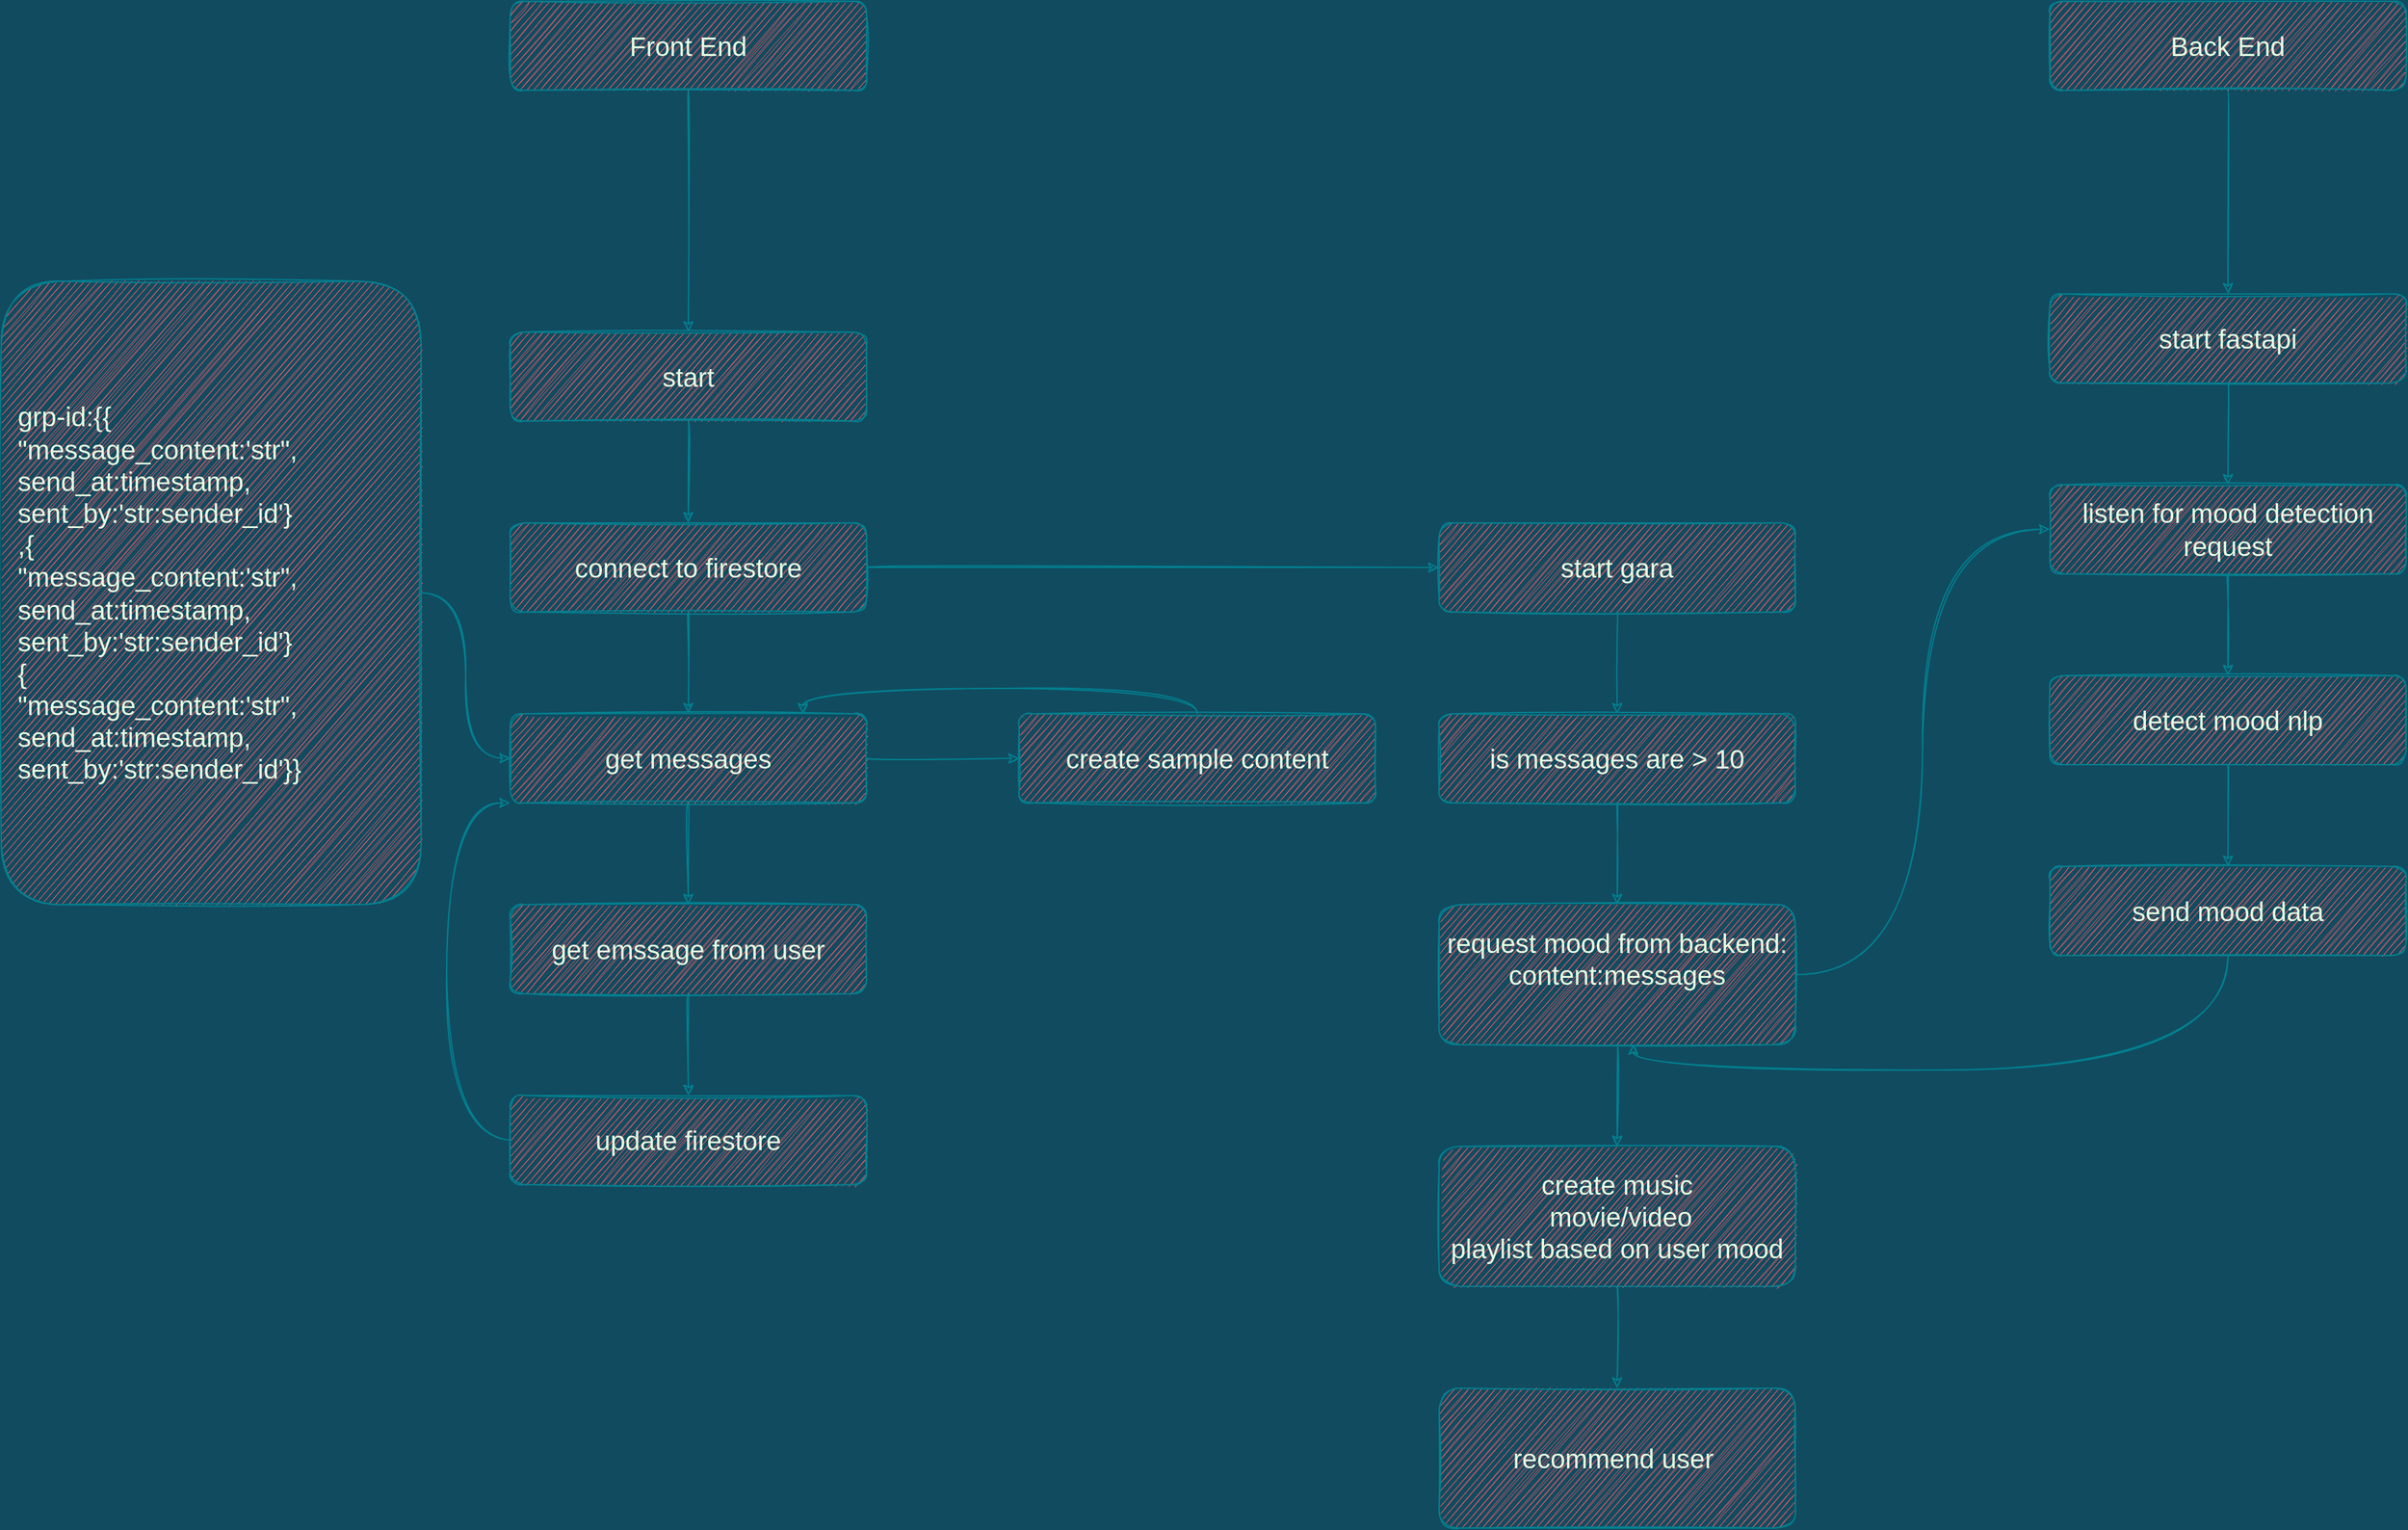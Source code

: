 <mxfile version="20.0.4" type="github"><diagram id="nN0Swq2ksGlFI2iZUP4y" name="Page-1"><mxGraphModel dx="3116" dy="1374" grid="1" gridSize="10" guides="1" tooltips="1" connect="1" arrows="1" fold="1" page="1" pageScale="1" pageWidth="827" pageHeight="1169" background="#114B5F" math="0" shadow="0"><root><mxCell id="0"/><mxCell id="1" parent="0"/><mxCell id="gckpZ5FgwhUe-m_vEh09-6" value="" style="edgeStyle=orthogonalEdgeStyle;rounded=1;orthogonalLoop=1;jettySize=auto;html=1;fontSize=21;sketch=1;curved=1;labelBackgroundColor=#114B5F;strokeColor=#028090;fontColor=#E4FDE1;" parent="1" source="gckpZ5FgwhUe-m_vEh09-3" target="gckpZ5FgwhUe-m_vEh09-5" edge="1"><mxGeometry relative="1" as="geometry"/></mxCell><mxCell id="gckpZ5FgwhUe-m_vEh09-3" value="Front End" style="rounded=1;whiteSpace=wrap;html=1;fontSize=21;sketch=1;fillColor=#F45B69;strokeColor=#028090;fontColor=#E4FDE1;" parent="1" vertex="1"><mxGeometry x="240" y="390" width="280" height="70" as="geometry"/></mxCell><mxCell id="gckpZ5FgwhUe-m_vEh09-29" value="" style="edgeStyle=orthogonalEdgeStyle;rounded=1;orthogonalLoop=1;jettySize=auto;html=1;fontSize=21;sketch=1;curved=1;labelBackgroundColor=#114B5F;strokeColor=#028090;fontColor=#E4FDE1;" parent="1" source="gckpZ5FgwhUe-m_vEh09-4" target="gckpZ5FgwhUe-m_vEh09-28" edge="1"><mxGeometry relative="1" as="geometry"/></mxCell><mxCell id="gckpZ5FgwhUe-m_vEh09-4" value="Back End" style="rounded=1;whiteSpace=wrap;html=1;fontSize=21;sketch=1;fillColor=#F45B69;strokeColor=#028090;fontColor=#E4FDE1;" parent="1" vertex="1"><mxGeometry x="1450" y="390" width="280" height="70" as="geometry"/></mxCell><mxCell id="gckpZ5FgwhUe-m_vEh09-8" value="" style="edgeStyle=orthogonalEdgeStyle;rounded=1;orthogonalLoop=1;jettySize=auto;html=1;fontSize=21;sketch=1;curved=1;labelBackgroundColor=#114B5F;strokeColor=#028090;fontColor=#E4FDE1;" parent="1" source="gckpZ5FgwhUe-m_vEh09-5" target="gckpZ5FgwhUe-m_vEh09-7" edge="1"><mxGeometry relative="1" as="geometry"/></mxCell><mxCell id="gckpZ5FgwhUe-m_vEh09-5" value="start" style="rounded=1;whiteSpace=wrap;html=1;fontSize=21;sketch=1;fillColor=#F45B69;strokeColor=#028090;fontColor=#E4FDE1;" parent="1" vertex="1"><mxGeometry x="240" y="650" width="280" height="70" as="geometry"/></mxCell><mxCell id="gckpZ5FgwhUe-m_vEh09-10" value="" style="edgeStyle=orthogonalEdgeStyle;rounded=1;orthogonalLoop=1;jettySize=auto;html=1;fontSize=21;sketch=1;curved=1;labelBackgroundColor=#114B5F;strokeColor=#028090;fontColor=#E4FDE1;" parent="1" source="gckpZ5FgwhUe-m_vEh09-7" target="gckpZ5FgwhUe-m_vEh09-9" edge="1"><mxGeometry relative="1" as="geometry"/></mxCell><mxCell id="gckpZ5FgwhUe-m_vEh09-23" value="" style="edgeStyle=orthogonalEdgeStyle;rounded=1;orthogonalLoop=1;jettySize=auto;html=1;fontSize=21;sketch=1;curved=1;labelBackgroundColor=#114B5F;strokeColor=#028090;fontColor=#E4FDE1;" parent="1" source="gckpZ5FgwhUe-m_vEh09-7" target="gckpZ5FgwhUe-m_vEh09-22" edge="1"><mxGeometry relative="1" as="geometry"/></mxCell><mxCell id="gckpZ5FgwhUe-m_vEh09-7" value="connect to firestore" style="rounded=1;whiteSpace=wrap;html=1;fontSize=21;sketch=1;fillColor=#F45B69;strokeColor=#028090;fontColor=#E4FDE1;" parent="1" vertex="1"><mxGeometry x="240" y="800" width="280" height="70" as="geometry"/></mxCell><mxCell id="gckpZ5FgwhUe-m_vEh09-15" value="" style="edgeStyle=orthogonalEdgeStyle;rounded=1;orthogonalLoop=1;jettySize=auto;html=1;fontSize=21;sketch=1;curved=1;labelBackgroundColor=#114B5F;strokeColor=#028090;fontColor=#E4FDE1;" parent="1" source="gckpZ5FgwhUe-m_vEh09-9" target="gckpZ5FgwhUe-m_vEh09-14" edge="1"><mxGeometry relative="1" as="geometry"/></mxCell><mxCell id="gckpZ5FgwhUe-m_vEh09-18" value="" style="edgeStyle=orthogonalEdgeStyle;rounded=1;orthogonalLoop=1;jettySize=auto;html=1;fontSize=21;sketch=1;curved=1;labelBackgroundColor=#114B5F;strokeColor=#028090;fontColor=#E4FDE1;" parent="1" source="gckpZ5FgwhUe-m_vEh09-9" target="gckpZ5FgwhUe-m_vEh09-17" edge="1"><mxGeometry relative="1" as="geometry"/></mxCell><mxCell id="gckpZ5FgwhUe-m_vEh09-9" value="get messages" style="rounded=1;whiteSpace=wrap;html=1;fontSize=21;sketch=1;fillColor=#F45B69;strokeColor=#028090;fontColor=#E4FDE1;" parent="1" vertex="1"><mxGeometry x="240" y="950" width="280" height="70" as="geometry"/></mxCell><mxCell id="gckpZ5FgwhUe-m_vEh09-12" style="edgeStyle=orthogonalEdgeStyle;rounded=1;orthogonalLoop=1;jettySize=auto;html=1;entryX=0;entryY=0.5;entryDx=0;entryDy=0;fontSize=21;sketch=1;curved=1;labelBackgroundColor=#114B5F;strokeColor=#028090;fontColor=#E4FDE1;" parent="1" source="gckpZ5FgwhUe-m_vEh09-11" target="gckpZ5FgwhUe-m_vEh09-9" edge="1"><mxGeometry relative="1" as="geometry"/></mxCell><mxCell id="gckpZ5FgwhUe-m_vEh09-11" value="grp-id:{{&lt;br style=&quot;font-size: 21px;&quot;&gt;&quot;message_content:'str&quot;,&lt;br style=&quot;font-size: 21px;&quot;&gt;send_at:timestamp,&lt;br style=&quot;font-size: 21px;&quot;&gt;sent_by:'str:sender_id'}&lt;br style=&quot;font-size: 21px;&quot;&gt;,{&lt;br style=&quot;font-size: 21px;&quot;&gt;&quot;message_content:'str&quot;,&lt;br style=&quot;font-size: 21px;&quot;&gt;send_at:timestamp,&lt;br style=&quot;font-size: 21px;&quot;&gt;sent_by:'str:sender_id'}&lt;br style=&quot;font-size: 21px;&quot;&gt;{&lt;br style=&quot;font-size: 21px;&quot;&gt;&quot;message_content:'str&quot;,&lt;br style=&quot;font-size: 21px;&quot;&gt;send_at:timestamp,&lt;br style=&quot;font-size: 21px;&quot;&gt;&lt;div style=&quot;font-size: 21px;&quot;&gt;&lt;span style=&quot;background-color: initial; font-size: 21px;&quot;&gt;sent_by:'str:sender_id'}}&lt;/span&gt;&lt;/div&gt;" style="rounded=1;whiteSpace=wrap;html=1;align=left;spacingLeft=11;fontSize=21;sketch=1;fillColor=#F45B69;strokeColor=#028090;fontColor=#E4FDE1;" parent="1" vertex="1"><mxGeometry x="-160" y="610" width="330" height="490" as="geometry"/></mxCell><mxCell id="gckpZ5FgwhUe-m_vEh09-16" style="edgeStyle=orthogonalEdgeStyle;rounded=1;orthogonalLoop=1;jettySize=auto;html=1;entryX=0.821;entryY=0;entryDx=0;entryDy=0;entryPerimeter=0;fontSize=21;sketch=1;curved=1;labelBackgroundColor=#114B5F;strokeColor=#028090;fontColor=#E4FDE1;" parent="1" source="gckpZ5FgwhUe-m_vEh09-14" target="gckpZ5FgwhUe-m_vEh09-9" edge="1"><mxGeometry relative="1" as="geometry"><Array as="points"><mxPoint x="780" y="930"/><mxPoint x="470" y="930"/></Array></mxGeometry></mxCell><mxCell id="gckpZ5FgwhUe-m_vEh09-14" value="create sample content" style="rounded=1;whiteSpace=wrap;html=1;fontSize=21;sketch=1;fillColor=#F45B69;strokeColor=#028090;fontColor=#E4FDE1;" parent="1" vertex="1"><mxGeometry x="640" y="950" width="280" height="70" as="geometry"/></mxCell><mxCell id="gckpZ5FgwhUe-m_vEh09-20" value="" style="edgeStyle=orthogonalEdgeStyle;rounded=1;orthogonalLoop=1;jettySize=auto;html=1;fontSize=21;sketch=1;curved=1;labelBackgroundColor=#114B5F;strokeColor=#028090;fontColor=#E4FDE1;" parent="1" source="gckpZ5FgwhUe-m_vEh09-17" target="gckpZ5FgwhUe-m_vEh09-19" edge="1"><mxGeometry relative="1" as="geometry"/></mxCell><mxCell id="gckpZ5FgwhUe-m_vEh09-17" value="get emssage from user" style="rounded=1;whiteSpace=wrap;html=1;fontSize=21;sketch=1;fillColor=#F45B69;strokeColor=#028090;fontColor=#E4FDE1;" parent="1" vertex="1"><mxGeometry x="240" y="1100" width="280" height="70" as="geometry"/></mxCell><mxCell id="gckpZ5FgwhUe-m_vEh09-21" style="edgeStyle=orthogonalEdgeStyle;rounded=1;orthogonalLoop=1;jettySize=auto;html=1;entryX=0;entryY=1;entryDx=0;entryDy=0;fontSize=21;sketch=1;curved=1;labelBackgroundColor=#114B5F;strokeColor=#028090;fontColor=#E4FDE1;" parent="1" source="gckpZ5FgwhUe-m_vEh09-19" target="gckpZ5FgwhUe-m_vEh09-9" edge="1"><mxGeometry relative="1" as="geometry"><Array as="points"><mxPoint x="190" y="1285"/><mxPoint x="190" y="1020"/></Array></mxGeometry></mxCell><mxCell id="gckpZ5FgwhUe-m_vEh09-19" value="update firestore&lt;br style=&quot;font-size: 21px;&quot;&gt;" style="rounded=1;whiteSpace=wrap;html=1;fontSize=21;sketch=1;fillColor=#F45B69;strokeColor=#028090;fontColor=#E4FDE1;" parent="1" vertex="1"><mxGeometry x="240" y="1250" width="280" height="70" as="geometry"/></mxCell><mxCell id="gckpZ5FgwhUe-m_vEh09-25" value="" style="edgeStyle=orthogonalEdgeStyle;rounded=1;orthogonalLoop=1;jettySize=auto;html=1;fontSize=21;sketch=1;curved=1;labelBackgroundColor=#114B5F;strokeColor=#028090;fontColor=#E4FDE1;" parent="1" source="gckpZ5FgwhUe-m_vEh09-22" target="gckpZ5FgwhUe-m_vEh09-24" edge="1"><mxGeometry relative="1" as="geometry"/></mxCell><mxCell id="gckpZ5FgwhUe-m_vEh09-22" value="start gara" style="rounded=1;whiteSpace=wrap;html=1;fontSize=21;sketch=1;fillColor=#F45B69;strokeColor=#028090;fontColor=#E4FDE1;" parent="1" vertex="1"><mxGeometry x="970" y="800" width="280" height="70" as="geometry"/></mxCell><mxCell id="gckpZ5FgwhUe-m_vEh09-27" value="" style="edgeStyle=orthogonalEdgeStyle;rounded=1;orthogonalLoop=1;jettySize=auto;html=1;fontSize=21;sketch=1;curved=1;labelBackgroundColor=#114B5F;strokeColor=#028090;fontColor=#E4FDE1;" parent="1" source="gckpZ5FgwhUe-m_vEh09-24" target="gckpZ5FgwhUe-m_vEh09-26" edge="1"><mxGeometry relative="1" as="geometry"/></mxCell><mxCell id="gckpZ5FgwhUe-m_vEh09-24" value="is messages are &amp;gt; 10" style="rounded=1;whiteSpace=wrap;html=1;fontSize=21;sketch=1;fillColor=#F45B69;strokeColor=#028090;fontColor=#E4FDE1;" parent="1" vertex="1"><mxGeometry x="970" y="950" width="280" height="70" as="geometry"/></mxCell><mxCell id="gckpZ5FgwhUe-m_vEh09-32" style="edgeStyle=orthogonalEdgeStyle;rounded=1;orthogonalLoop=1;jettySize=auto;html=1;entryX=0;entryY=0.5;entryDx=0;entryDy=0;fontSize=21;sketch=1;curved=1;labelBackgroundColor=#114B5F;strokeColor=#028090;fontColor=#E4FDE1;" parent="1" source="gckpZ5FgwhUe-m_vEh09-26" target="gckpZ5FgwhUe-m_vEh09-30" edge="1"><mxGeometry relative="1" as="geometry"/></mxCell><mxCell id="gckpZ5FgwhUe-m_vEh09-39" value="" style="edgeStyle=orthogonalEdgeStyle;rounded=1;orthogonalLoop=1;jettySize=auto;html=1;fontSize=21;sketch=1;curved=1;labelBackgroundColor=#114B5F;strokeColor=#028090;fontColor=#E4FDE1;" parent="1" source="gckpZ5FgwhUe-m_vEh09-26" target="gckpZ5FgwhUe-m_vEh09-38" edge="1"><mxGeometry relative="1" as="geometry"/></mxCell><mxCell id="gckpZ5FgwhUe-m_vEh09-26" value="request mood from backend:&lt;br style=&quot;font-size: 21px;&quot;&gt;content:messages&lt;br style=&quot;font-size: 21px;&quot;&gt;&lt;br style=&quot;font-size: 21px;&quot;&gt;" style="rounded=1;whiteSpace=wrap;html=1;fontSize=21;sketch=1;fillColor=#F45B69;strokeColor=#028090;fontColor=#E4FDE1;" parent="1" vertex="1"><mxGeometry x="970" y="1100" width="280" height="110" as="geometry"/></mxCell><mxCell id="gckpZ5FgwhUe-m_vEh09-31" value="" style="edgeStyle=orthogonalEdgeStyle;rounded=1;orthogonalLoop=1;jettySize=auto;html=1;fontSize=21;sketch=1;curved=1;labelBackgroundColor=#114B5F;strokeColor=#028090;fontColor=#E4FDE1;" parent="1" source="gckpZ5FgwhUe-m_vEh09-28" target="gckpZ5FgwhUe-m_vEh09-30" edge="1"><mxGeometry relative="1" as="geometry"/></mxCell><mxCell id="gckpZ5FgwhUe-m_vEh09-28" value="start fastapi" style="rounded=1;whiteSpace=wrap;html=1;fontSize=21;sketch=1;fillColor=#F45B69;strokeColor=#028090;fontColor=#E4FDE1;" parent="1" vertex="1"><mxGeometry x="1450" y="620" width="280" height="70" as="geometry"/></mxCell><mxCell id="gckpZ5FgwhUe-m_vEh09-34" value="" style="edgeStyle=orthogonalEdgeStyle;rounded=1;orthogonalLoop=1;jettySize=auto;html=1;fontSize=21;sketch=1;curved=1;labelBackgroundColor=#114B5F;strokeColor=#028090;fontColor=#E4FDE1;" parent="1" source="gckpZ5FgwhUe-m_vEh09-30" target="gckpZ5FgwhUe-m_vEh09-33" edge="1"><mxGeometry relative="1" as="geometry"/></mxCell><mxCell id="gckpZ5FgwhUe-m_vEh09-30" value="listen for mood detection request" style="rounded=1;whiteSpace=wrap;html=1;fontSize=21;sketch=1;fillColor=#F45B69;strokeColor=#028090;fontColor=#E4FDE1;" parent="1" vertex="1"><mxGeometry x="1450" y="770" width="280" height="70" as="geometry"/></mxCell><mxCell id="gckpZ5FgwhUe-m_vEh09-36" value="" style="edgeStyle=orthogonalEdgeStyle;rounded=1;orthogonalLoop=1;jettySize=auto;html=1;fontSize=21;sketch=1;curved=1;labelBackgroundColor=#114B5F;strokeColor=#028090;fontColor=#E4FDE1;" parent="1" source="gckpZ5FgwhUe-m_vEh09-33" target="gckpZ5FgwhUe-m_vEh09-35" edge="1"><mxGeometry relative="1" as="geometry"/></mxCell><mxCell id="gckpZ5FgwhUe-m_vEh09-33" value="detect mood nlp" style="rounded=1;whiteSpace=wrap;html=1;fontSize=21;sketch=1;fillColor=#F45B69;strokeColor=#028090;fontColor=#E4FDE1;" parent="1" vertex="1"><mxGeometry x="1450" y="920" width="280" height="70" as="geometry"/></mxCell><mxCell id="gckpZ5FgwhUe-m_vEh09-37" style="edgeStyle=orthogonalEdgeStyle;rounded=1;orthogonalLoop=1;jettySize=auto;html=1;entryX=0.545;entryY=0.995;entryDx=0;entryDy=0;entryPerimeter=0;fontSize=21;sketch=1;curved=1;labelBackgroundColor=#114B5F;strokeColor=#028090;fontColor=#E4FDE1;" parent="1" source="gckpZ5FgwhUe-m_vEh09-35" target="gckpZ5FgwhUe-m_vEh09-26" edge="1"><mxGeometry relative="1" as="geometry"><Array as="points"><mxPoint x="1590" y="1230"/><mxPoint x="1123" y="1230"/></Array></mxGeometry></mxCell><mxCell id="gckpZ5FgwhUe-m_vEh09-35" value="send mood data" style="rounded=1;whiteSpace=wrap;html=1;fontSize=21;sketch=1;fillColor=#F45B69;strokeColor=#028090;fontColor=#E4FDE1;" parent="1" vertex="1"><mxGeometry x="1450" y="1070" width="280" height="70" as="geometry"/></mxCell><mxCell id="gckpZ5FgwhUe-m_vEh09-42" value="" style="edgeStyle=orthogonalEdgeStyle;rounded=1;orthogonalLoop=1;jettySize=auto;html=1;fontSize=21;sketch=1;curved=1;labelBackgroundColor=#114B5F;strokeColor=#028090;fontColor=#E4FDE1;" parent="1" source="gckpZ5FgwhUe-m_vEh09-38" target="gckpZ5FgwhUe-m_vEh09-41" edge="1"><mxGeometry relative="1" as="geometry"/></mxCell><mxCell id="gckpZ5FgwhUe-m_vEh09-38" value="create music &lt;br style=&quot;font-size: 21px;&quot;&gt;&amp;nbsp;movie/video&lt;br style=&quot;font-size: 21px;&quot;&gt;playlist based on user mood" style="rounded=1;whiteSpace=wrap;html=1;fontSize=21;sketch=1;fillColor=#F45B69;strokeColor=#028090;fontColor=#E4FDE1;" parent="1" vertex="1"><mxGeometry x="970" y="1290" width="280" height="110" as="geometry"/></mxCell><mxCell id="gckpZ5FgwhUe-m_vEh09-41" value="recommend user&amp;nbsp;" style="rounded=1;whiteSpace=wrap;html=1;fontSize=21;sketch=1;fillColor=#F45B69;strokeColor=#028090;fontColor=#E4FDE1;" parent="1" vertex="1"><mxGeometry x="970" y="1480" width="280" height="110" as="geometry"/></mxCell></root></mxGraphModel></diagram></mxfile>